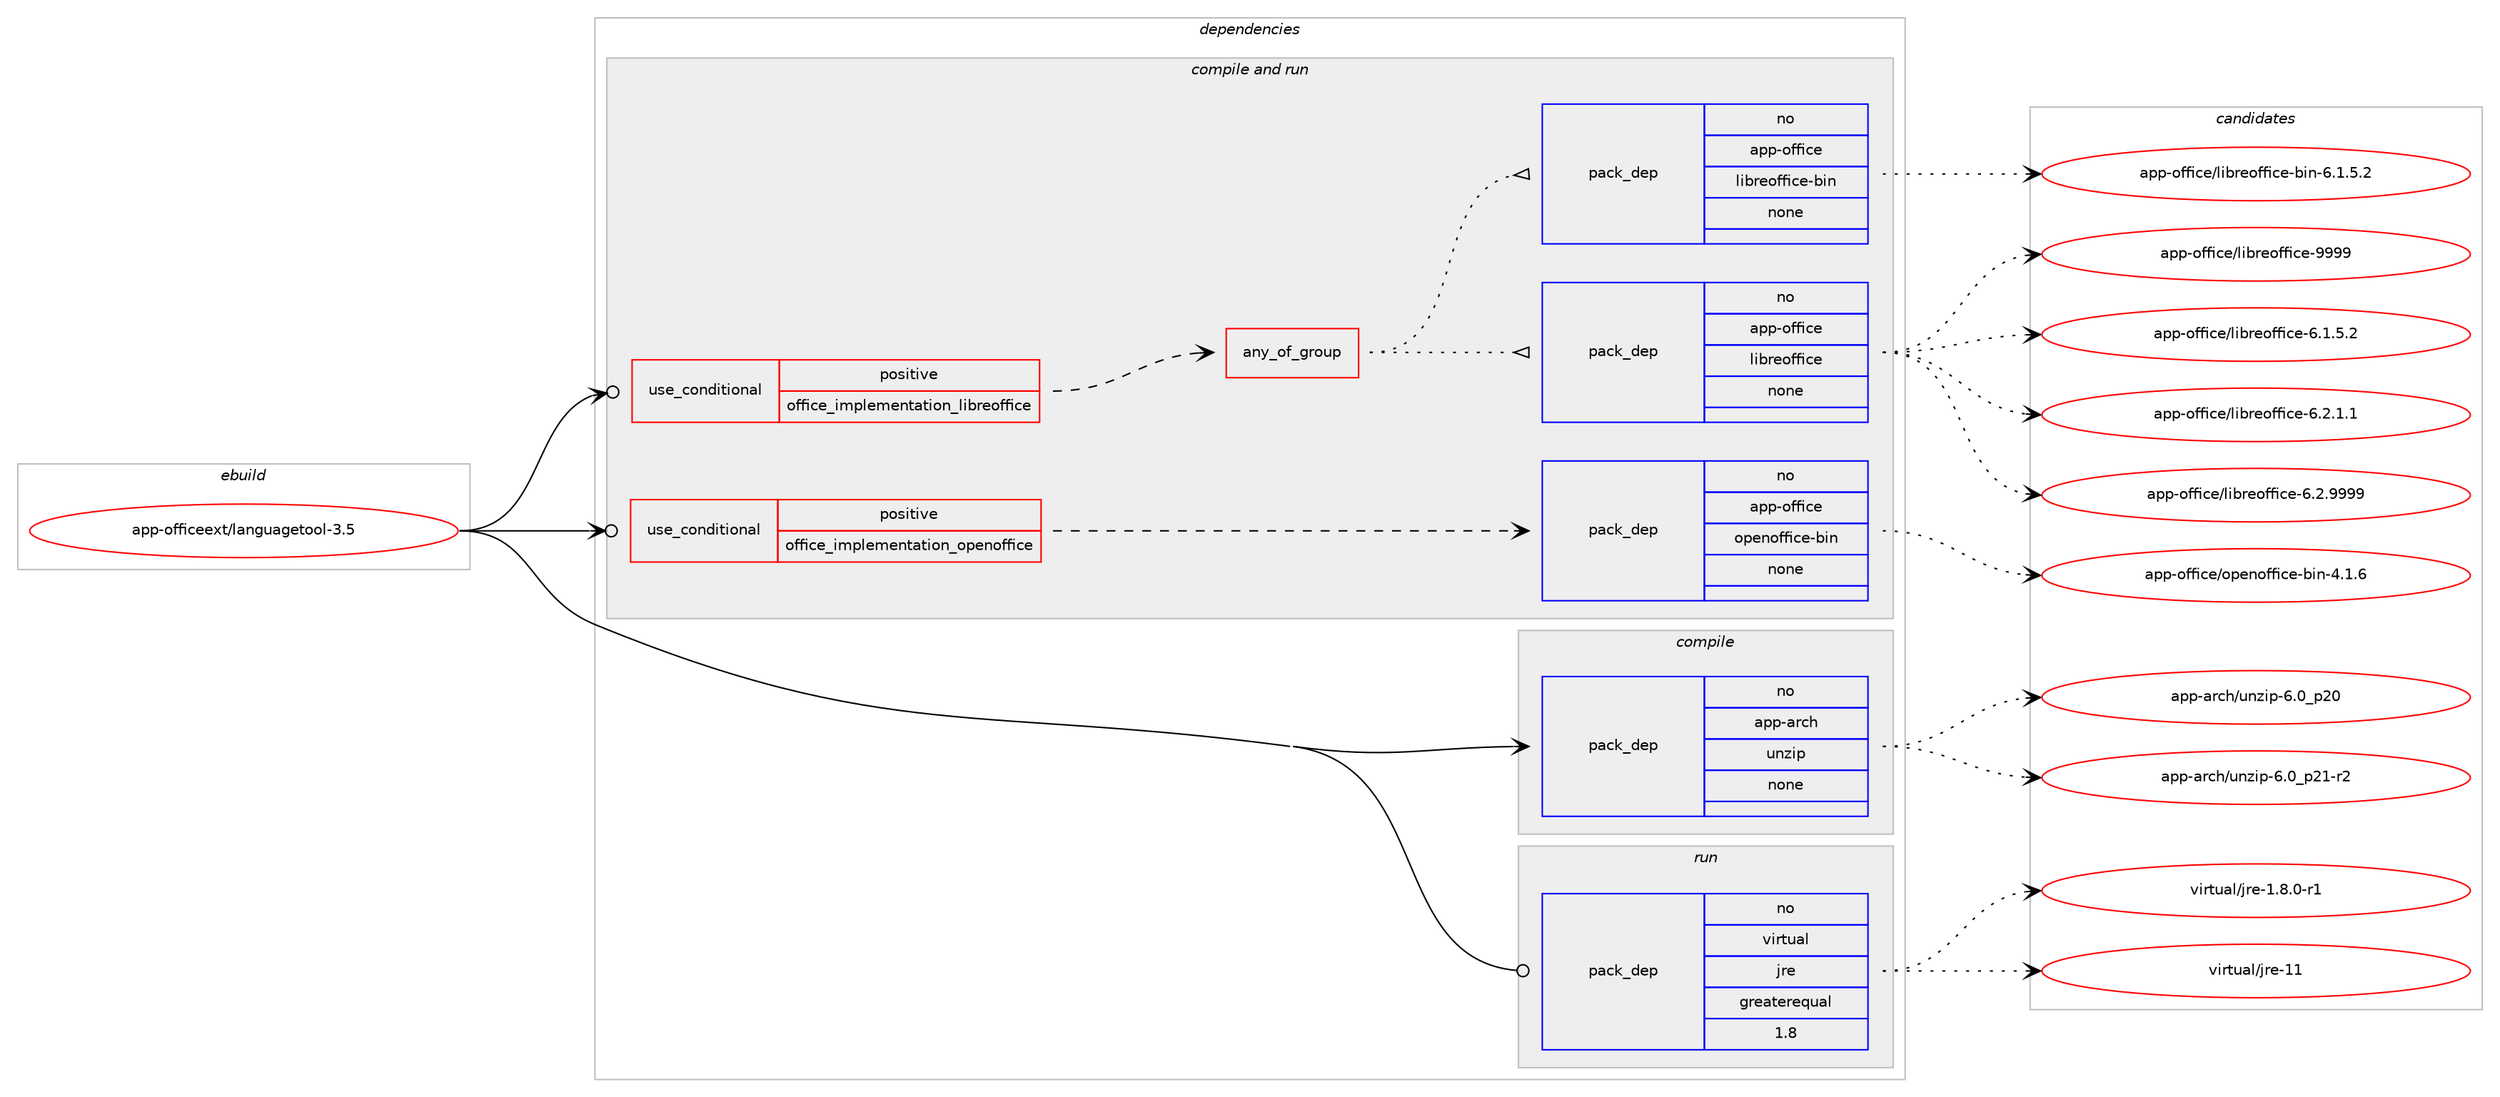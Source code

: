 digraph prolog {

# *************
# Graph options
# *************

newrank=true;
concentrate=true;
compound=true;
graph [rankdir=LR,fontname=Helvetica,fontsize=10,ranksep=1.5];#, ranksep=2.5, nodesep=0.2];
edge  [arrowhead=vee];
node  [fontname=Helvetica,fontsize=10];

# **********
# The ebuild
# **********

subgraph cluster_leftcol {
color=gray;
rank=same;
label=<<i>ebuild</i>>;
id [label="app-officeext/languagetool-3.5", color=red, width=4, href="../app-officeext/languagetool-3.5.svg"];
}

# ****************
# The dependencies
# ****************

subgraph cluster_midcol {
color=gray;
label=<<i>dependencies</i>>;
subgraph cluster_compile {
fillcolor="#eeeeee";
style=filled;
label=<<i>compile</i>>;
subgraph pack929981 {
dependency1304862 [label=<<TABLE BORDER="0" CELLBORDER="1" CELLSPACING="0" CELLPADDING="4" WIDTH="220"><TR><TD ROWSPAN="6" CELLPADDING="30">pack_dep</TD></TR><TR><TD WIDTH="110">no</TD></TR><TR><TD>app-arch</TD></TR><TR><TD>unzip</TD></TR><TR><TD>none</TD></TR><TR><TD></TD></TR></TABLE>>, shape=none, color=blue];
}
id:e -> dependency1304862:w [weight=20,style="solid",arrowhead="vee"];
}
subgraph cluster_compileandrun {
fillcolor="#eeeeee";
style=filled;
label=<<i>compile and run</i>>;
subgraph cond354537 {
dependency1304863 [label=<<TABLE BORDER="0" CELLBORDER="1" CELLSPACING="0" CELLPADDING="4"><TR><TD ROWSPAN="3" CELLPADDING="10">use_conditional</TD></TR><TR><TD>positive</TD></TR><TR><TD>office_implementation_libreoffice</TD></TR></TABLE>>, shape=none, color=red];
subgraph any19802 {
dependency1304864 [label=<<TABLE BORDER="0" CELLBORDER="1" CELLSPACING="0" CELLPADDING="4"><TR><TD CELLPADDING="10">any_of_group</TD></TR></TABLE>>, shape=none, color=red];subgraph pack929982 {
dependency1304865 [label=<<TABLE BORDER="0" CELLBORDER="1" CELLSPACING="0" CELLPADDING="4" WIDTH="220"><TR><TD ROWSPAN="6" CELLPADDING="30">pack_dep</TD></TR><TR><TD WIDTH="110">no</TD></TR><TR><TD>app-office</TD></TR><TR><TD>libreoffice</TD></TR><TR><TD>none</TD></TR><TR><TD></TD></TR></TABLE>>, shape=none, color=blue];
}
dependency1304864:e -> dependency1304865:w [weight=20,style="dotted",arrowhead="oinv"];
subgraph pack929983 {
dependency1304866 [label=<<TABLE BORDER="0" CELLBORDER="1" CELLSPACING="0" CELLPADDING="4" WIDTH="220"><TR><TD ROWSPAN="6" CELLPADDING="30">pack_dep</TD></TR><TR><TD WIDTH="110">no</TD></TR><TR><TD>app-office</TD></TR><TR><TD>libreoffice-bin</TD></TR><TR><TD>none</TD></TR><TR><TD></TD></TR></TABLE>>, shape=none, color=blue];
}
dependency1304864:e -> dependency1304866:w [weight=20,style="dotted",arrowhead="oinv"];
}
dependency1304863:e -> dependency1304864:w [weight=20,style="dashed",arrowhead="vee"];
}
id:e -> dependency1304863:w [weight=20,style="solid",arrowhead="odotvee"];
subgraph cond354538 {
dependency1304867 [label=<<TABLE BORDER="0" CELLBORDER="1" CELLSPACING="0" CELLPADDING="4"><TR><TD ROWSPAN="3" CELLPADDING="10">use_conditional</TD></TR><TR><TD>positive</TD></TR><TR><TD>office_implementation_openoffice</TD></TR></TABLE>>, shape=none, color=red];
subgraph pack929984 {
dependency1304868 [label=<<TABLE BORDER="0" CELLBORDER="1" CELLSPACING="0" CELLPADDING="4" WIDTH="220"><TR><TD ROWSPAN="6" CELLPADDING="30">pack_dep</TD></TR><TR><TD WIDTH="110">no</TD></TR><TR><TD>app-office</TD></TR><TR><TD>openoffice-bin</TD></TR><TR><TD>none</TD></TR><TR><TD></TD></TR></TABLE>>, shape=none, color=blue];
}
dependency1304867:e -> dependency1304868:w [weight=20,style="dashed",arrowhead="vee"];
}
id:e -> dependency1304867:w [weight=20,style="solid",arrowhead="odotvee"];
}
subgraph cluster_run {
fillcolor="#eeeeee";
style=filled;
label=<<i>run</i>>;
subgraph pack929985 {
dependency1304869 [label=<<TABLE BORDER="0" CELLBORDER="1" CELLSPACING="0" CELLPADDING="4" WIDTH="220"><TR><TD ROWSPAN="6" CELLPADDING="30">pack_dep</TD></TR><TR><TD WIDTH="110">no</TD></TR><TR><TD>virtual</TD></TR><TR><TD>jre</TD></TR><TR><TD>greaterequal</TD></TR><TR><TD>1.8</TD></TR></TABLE>>, shape=none, color=blue];
}
id:e -> dependency1304869:w [weight=20,style="solid",arrowhead="odot"];
}
}

# **************
# The candidates
# **************

subgraph cluster_choices {
rank=same;
color=gray;
label=<<i>candidates</i>>;

subgraph choice929981 {
color=black;
nodesep=1;
choice971121124597114991044711711012210511245544648951125048 [label="app-arch/unzip-6.0_p20", color=red, width=4,href="../app-arch/unzip-6.0_p20.svg"];
choice9711211245971149910447117110122105112455446489511250494511450 [label="app-arch/unzip-6.0_p21-r2", color=red, width=4,href="../app-arch/unzip-6.0_p21-r2.svg"];
dependency1304862:e -> choice971121124597114991044711711012210511245544648951125048:w [style=dotted,weight="100"];
dependency1304862:e -> choice9711211245971149910447117110122105112455446489511250494511450:w [style=dotted,weight="100"];
}
subgraph choice929982 {
color=black;
nodesep=1;
choice9711211245111102102105991014710810598114101111102102105991014554464946534650 [label="app-office/libreoffice-6.1.5.2", color=red, width=4,href="../app-office/libreoffice-6.1.5.2.svg"];
choice9711211245111102102105991014710810598114101111102102105991014554465046494649 [label="app-office/libreoffice-6.2.1.1", color=red, width=4,href="../app-office/libreoffice-6.2.1.1.svg"];
choice971121124511110210210599101471081059811410111110210210599101455446504657575757 [label="app-office/libreoffice-6.2.9999", color=red, width=4,href="../app-office/libreoffice-6.2.9999.svg"];
choice9711211245111102102105991014710810598114101111102102105991014557575757 [label="app-office/libreoffice-9999", color=red, width=4,href="../app-office/libreoffice-9999.svg"];
dependency1304865:e -> choice9711211245111102102105991014710810598114101111102102105991014554464946534650:w [style=dotted,weight="100"];
dependency1304865:e -> choice9711211245111102102105991014710810598114101111102102105991014554465046494649:w [style=dotted,weight="100"];
dependency1304865:e -> choice971121124511110210210599101471081059811410111110210210599101455446504657575757:w [style=dotted,weight="100"];
dependency1304865:e -> choice9711211245111102102105991014710810598114101111102102105991014557575757:w [style=dotted,weight="100"];
}
subgraph choice929983 {
color=black;
nodesep=1;
choice97112112451111021021059910147108105981141011111021021059910145981051104554464946534650 [label="app-office/libreoffice-bin-6.1.5.2", color=red, width=4,href="../app-office/libreoffice-bin-6.1.5.2.svg"];
dependency1304866:e -> choice97112112451111021021059910147108105981141011111021021059910145981051104554464946534650:w [style=dotted,weight="100"];
}
subgraph choice929984 {
color=black;
nodesep=1;
choice97112112451111021021059910147111112101110111102102105991014598105110455246494654 [label="app-office/openoffice-bin-4.1.6", color=red, width=4,href="../app-office/openoffice-bin-4.1.6.svg"];
dependency1304868:e -> choice97112112451111021021059910147111112101110111102102105991014598105110455246494654:w [style=dotted,weight="100"];
}
subgraph choice929985 {
color=black;
nodesep=1;
choice11810511411611797108471061141014549465646484511449 [label="virtual/jre-1.8.0-r1", color=red, width=4,href="../virtual/jre-1.8.0-r1.svg"];
choice1181051141161179710847106114101454949 [label="virtual/jre-11", color=red, width=4,href="../virtual/jre-11.svg"];
dependency1304869:e -> choice11810511411611797108471061141014549465646484511449:w [style=dotted,weight="100"];
dependency1304869:e -> choice1181051141161179710847106114101454949:w [style=dotted,weight="100"];
}
}

}
